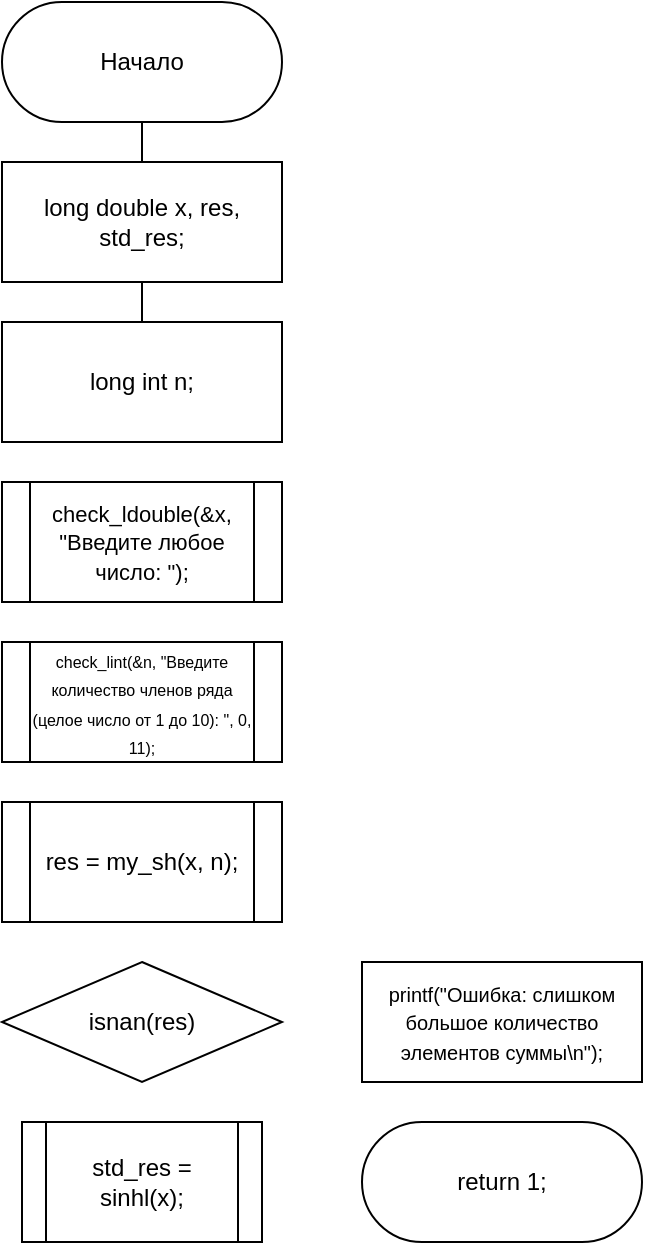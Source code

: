 <mxfile version="24.7.16">
  <diagram name="Страница — 1" id="FIlypT9NXCq33b7IDFKb">
    <mxGraphModel dx="634" dy="642" grid="1" gridSize="10" guides="1" tooltips="1" connect="1" arrows="1" fold="1" page="1" pageScale="1" pageWidth="827" pageHeight="1169" math="0" shadow="0">
      <root>
        <mxCell id="0" />
        <mxCell id="1" parent="0" />
        <mxCell id="-fS4lJECkJdT4lTp00I2-3" style="edgeStyle=orthogonalEdgeStyle;rounded=0;orthogonalLoop=1;jettySize=auto;html=1;exitX=0.5;exitY=1;exitDx=0;exitDy=0;entryX=0.5;entryY=0;entryDx=0;entryDy=0;endArrow=none;endFill=0;" edge="1" parent="1" source="-fS4lJECkJdT4lTp00I2-1" target="-fS4lJECkJdT4lTp00I2-2">
          <mxGeometry relative="1" as="geometry" />
        </mxCell>
        <mxCell id="-fS4lJECkJdT4lTp00I2-1" value="Начало" style="rounded=1;whiteSpace=wrap;html=1;arcSize=50;" vertex="1" parent="1">
          <mxGeometry x="50" y="40" width="140" height="60" as="geometry" />
        </mxCell>
        <mxCell id="-fS4lJECkJdT4lTp00I2-5" style="edgeStyle=orthogonalEdgeStyle;rounded=0;orthogonalLoop=1;jettySize=auto;html=1;exitX=0.5;exitY=1;exitDx=0;exitDy=0;entryX=0.5;entryY=0;entryDx=0;entryDy=0;endArrow=none;endFill=0;" edge="1" parent="1" source="-fS4lJECkJdT4lTp00I2-2" target="-fS4lJECkJdT4lTp00I2-4">
          <mxGeometry relative="1" as="geometry" />
        </mxCell>
        <mxCell id="-fS4lJECkJdT4lTp00I2-2" value="long double x, res, std_res;" style="rounded=0;whiteSpace=wrap;html=1;" vertex="1" parent="1">
          <mxGeometry x="50" y="120" width="140" height="60" as="geometry" />
        </mxCell>
        <mxCell id="-fS4lJECkJdT4lTp00I2-4" value="long int n;" style="rounded=0;whiteSpace=wrap;html=1;" vertex="1" parent="1">
          <mxGeometry x="50" y="200" width="140" height="60" as="geometry" />
        </mxCell>
        <mxCell id="-fS4lJECkJdT4lTp00I2-6" value="&lt;font style=&quot;font-size: 11px;&quot;&gt;check_ldouble(&amp;amp;x, &quot;Введите любое число: &quot;);&lt;/font&gt;" style="shape=process;whiteSpace=wrap;html=1;backgroundOutline=1;" vertex="1" parent="1">
          <mxGeometry x="50" y="280" width="140" height="60" as="geometry" />
        </mxCell>
        <mxCell id="-fS4lJECkJdT4lTp00I2-7" value="&lt;font style=&quot;font-size: 8px;&quot;&gt;check_lint(&amp;amp;n, &quot;Введите количество членов ряда (целое число от 1 до 10): &quot;, 0, 11);&lt;/font&gt;" style="shape=process;whiteSpace=wrap;html=1;backgroundOutline=1;" vertex="1" parent="1">
          <mxGeometry x="50" y="360" width="140" height="60" as="geometry" />
        </mxCell>
        <mxCell id="-fS4lJECkJdT4lTp00I2-8" value="res = my_sh(x, n);" style="shape=process;whiteSpace=wrap;html=1;backgroundOutline=1;" vertex="1" parent="1">
          <mxGeometry x="50" y="440" width="140" height="60" as="geometry" />
        </mxCell>
        <mxCell id="-fS4lJECkJdT4lTp00I2-9" value="isnan(res)" style="rhombus;whiteSpace=wrap;html=1;" vertex="1" parent="1">
          <mxGeometry x="50" y="520" width="140" height="60" as="geometry" />
        </mxCell>
        <mxCell id="-fS4lJECkJdT4lTp00I2-10" value="&lt;font style=&quot;font-size: 10px;&quot;&gt;printf(&quot;Ошибка: слишком большое количество элементов суммы\n&quot;);&lt;/font&gt;" style="rounded=0;whiteSpace=wrap;html=1;" vertex="1" parent="1">
          <mxGeometry x="230" y="520" width="140" height="60" as="geometry" />
        </mxCell>
        <mxCell id="-fS4lJECkJdT4lTp00I2-11" value="return 1;" style="rounded=1;whiteSpace=wrap;html=1;arcSize=50;" vertex="1" parent="1">
          <mxGeometry x="230" y="600" width="140" height="60" as="geometry" />
        </mxCell>
        <mxCell id="-fS4lJECkJdT4lTp00I2-12" value="std_res = sinhl(x);" style="shape=process;whiteSpace=wrap;html=1;backgroundOutline=1;" vertex="1" parent="1">
          <mxGeometry x="60" y="600" width="120" height="60" as="geometry" />
        </mxCell>
      </root>
    </mxGraphModel>
  </diagram>
</mxfile>
